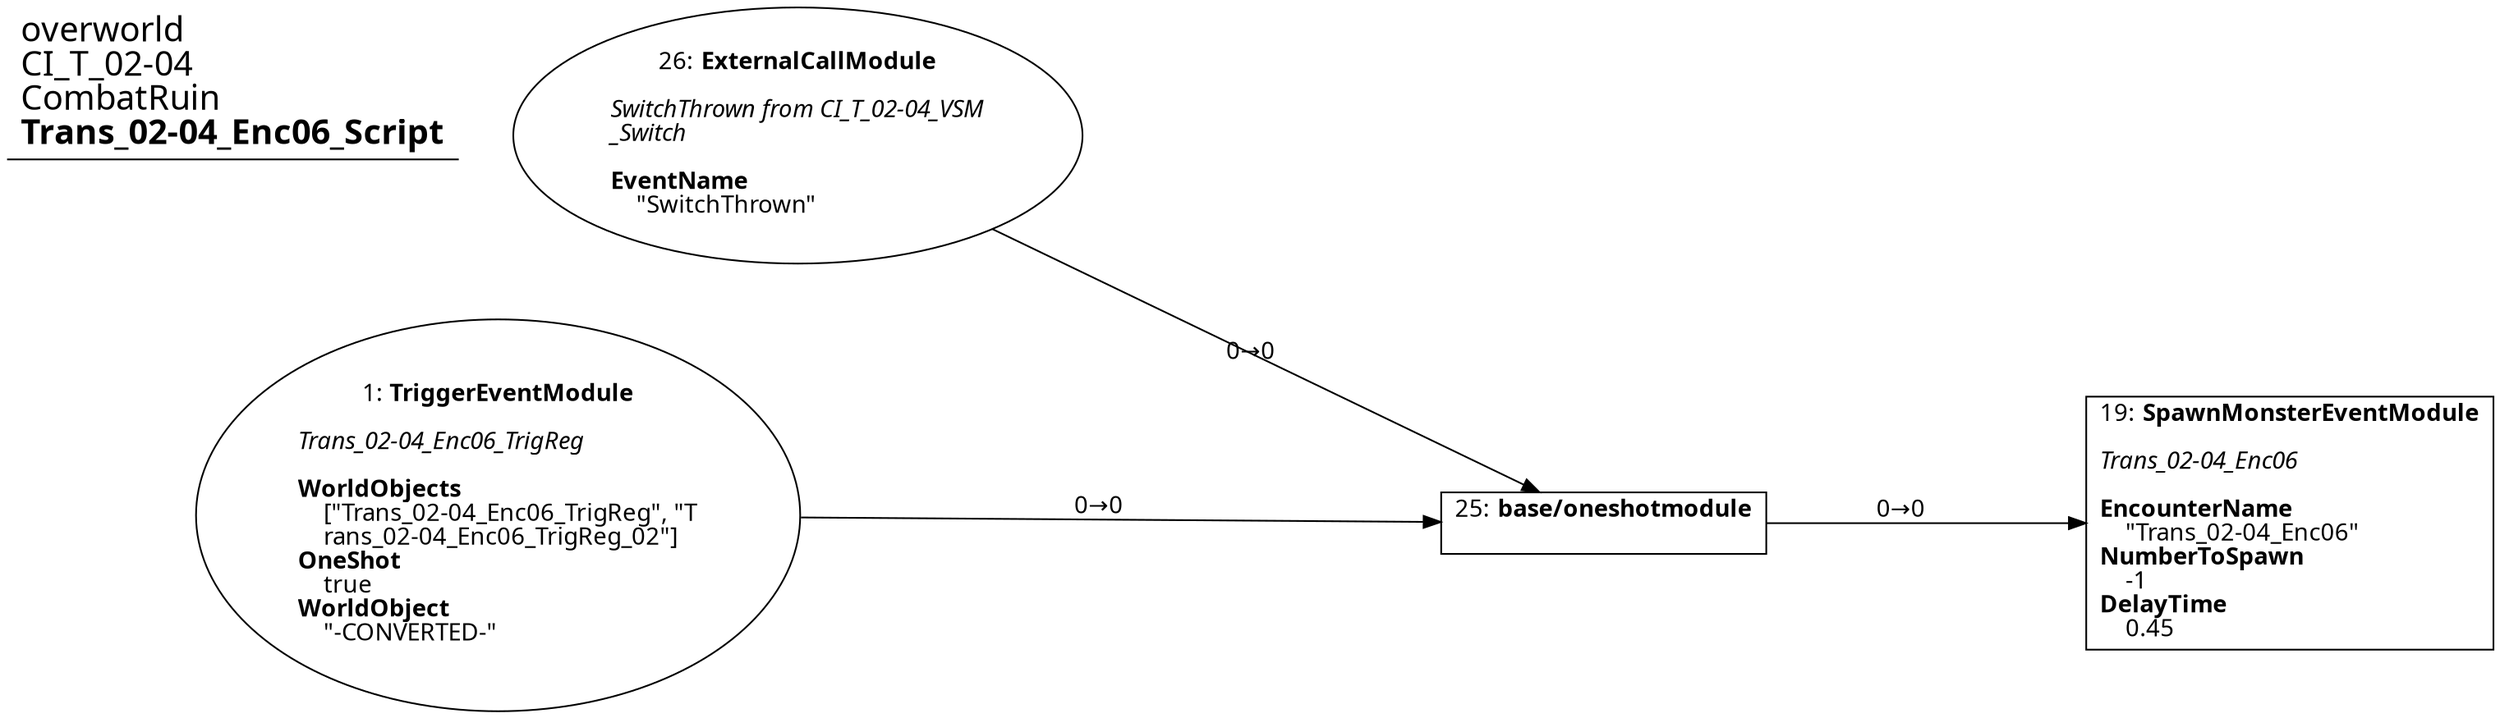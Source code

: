 digraph {
    layout = fdp;
    overlap = prism;
    sep = "+16";
    splines = spline;

    node [ shape = box ];

    graph [ fontname = "Segoe UI" ];
    node [ fontname = "Segoe UI" ];
    edge [ fontname = "Segoe UI" ];

    1 [ label = <1: <b>TriggerEventModule</b><br/><br/><i>Trans_02-04_Enc06_TrigReg<br align="left"/></i><br align="left"/><b>WorldObjects</b><br align="left"/>    [&quot;Trans_02-04_Enc06_TrigReg&quot;, &quot;T<br align="left"/>    rans_02-04_Enc06_TrigReg_02&quot;]<br align="left"/><b>OneShot</b><br align="left"/>    true<br align="left"/><b>WorldObject</b><br align="left"/>    &quot;-CONVERTED-&quot;<br align="left"/>> ];
    1 [ shape = oval ]
    1 [ pos = "0.021000002,-0.07700001!" ];
    1 -> 25 [ label = "0→0" ];

    19 [ label = <19: <b>SpawnMonsterEventModule</b><br/><br/><i>Trans_02-04_Enc06<br align="left"/></i><br align="left"/><b>EncounterName</b><br align="left"/>    &quot;Trans_02-04_Enc06&quot;<br align="left"/><b>NumberToSpawn</b><br align="left"/>    -1<br align="left"/><b>DelayTime</b><br align="left"/>    0.45<br align="left"/>> ];
    19 [ pos = "0.47800002,-0.079!" ];

    25 [ label = <25: <b>base/oneshotmodule</b><br/><br/>> ];
    25 [ pos = "0.303,-0.079!" ];
    25 -> 19 [ label = "0→0" ];

    26 [ label = <26: <b>ExternalCallModule</b><br/><br/><i>SwitchThrown from CI_T_02-04_VSM<br align="left"/>_Switch<br align="left"/></i><br align="left"/><b>EventName</b><br align="left"/>    &quot;SwitchThrown&quot;<br align="left"/>> ];
    26 [ shape = oval ]
    26 [ pos = "0.031000001,0.026!" ];
    26 -> 25 [ label = "0→0" ];

    title [ pos = "0.020000001,0.027!" ];
    title [ shape = underline ];
    title [ label = <<font point-size="20">overworld<br align="left"/>CI_T_02-04<br align="left"/>CombatRuin<br align="left"/><b>Trans_02-04_Enc06_Script</b><br align="left"/></font>> ];
}
